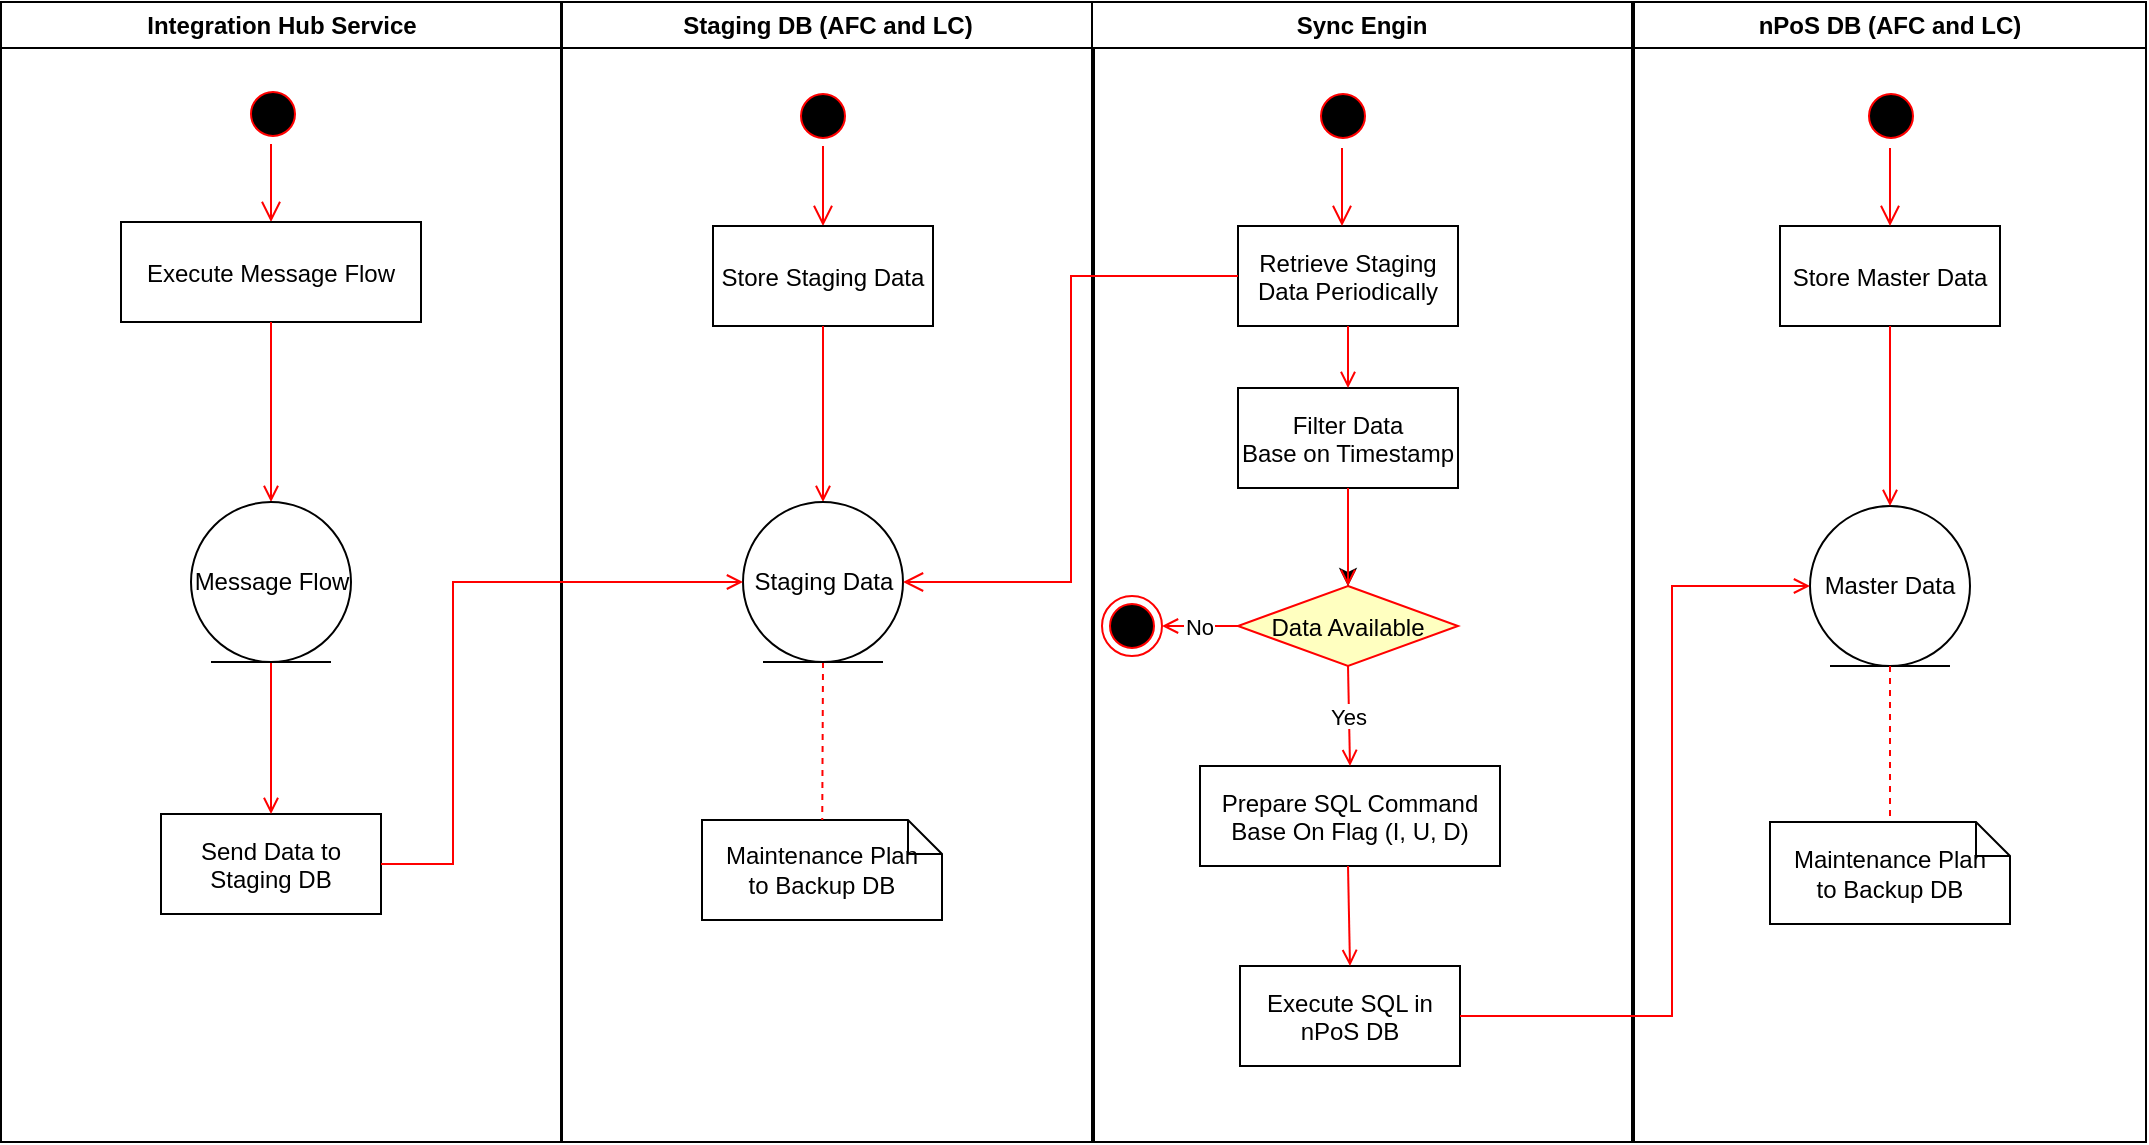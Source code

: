 <mxfile version="12.1.8" type="github" pages="1">
  <diagram name="Page-1" id="e7e014a7-5840-1c2e-5031-d8a46d1fe8dd">
    <mxGraphModel dx="1408" dy="780" grid="1" gridSize="10" guides="1" tooltips="1" connect="1" arrows="1" fold="1" page="1" pageScale="1" pageWidth="1390" pageHeight="980" background="#ffffff" math="0" shadow="0">
      <root>
        <mxCell id="0"/>
        <mxCell id="1" parent="0"/>
        <mxCell id="2" value="Integration Hub Service" style="swimlane;whiteSpace=wrap" parent="1" vertex="1">
          <mxGeometry x="164.5" y="128" width="280" height="570" as="geometry"/>
        </mxCell>
        <mxCell id="5" value="" style="ellipse;shape=startState;fillColor=#000000;strokeColor=#ff0000;" parent="2" vertex="1">
          <mxGeometry x="121" y="41" width="30" height="30" as="geometry"/>
        </mxCell>
        <mxCell id="6" value="" style="edgeStyle=elbowEdgeStyle;elbow=horizontal;verticalAlign=bottom;endArrow=open;endSize=8;strokeColor=#FF0000;endFill=1;rounded=0;entryX=0.5;entryY=0;entryDx=0;entryDy=0;" parent="2" source="5" target="7" edge="1">
          <mxGeometry x="122" y="40" as="geometry">
            <mxPoint x="137.5" y="110" as="targetPoint"/>
          </mxGeometry>
        </mxCell>
        <mxCell id="7" value="Execute Message Flow" style="" parent="2" vertex="1">
          <mxGeometry x="60" y="110" width="150" height="50" as="geometry"/>
        </mxCell>
        <mxCell id="9" value="" style="endArrow=open;strokeColor=#FF0000;endFill=1;rounded=0;entryX=0.5;entryY=0;entryDx=0;entryDy=0;" parent="2" source="7" target="AzenDcOQQB6zt5kxm3Mt-47" edge="1">
          <mxGeometry relative="1" as="geometry">
            <mxPoint x="130.5" y="220" as="targetPoint"/>
          </mxGeometry>
        </mxCell>
        <mxCell id="10" value="&#xa;Send Data to &#xa;Staging DB&#xa;" style="verticalAlign=middle;align=center;" parent="2" vertex="1">
          <mxGeometry x="80" y="406" width="110" height="50" as="geometry"/>
        </mxCell>
        <mxCell id="11" value="" style="endArrow=open;strokeColor=#FF0000;endFill=1;rounded=0;exitX=0.5;exitY=1;exitDx=0;exitDy=0;" parent="2" source="AzenDcOQQB6zt5kxm3Mt-47" target="10" edge="1">
          <mxGeometry relative="1" as="geometry">
            <mxPoint x="135" y="372" as="sourcePoint"/>
          </mxGeometry>
        </mxCell>
        <mxCell id="AzenDcOQQB6zt5kxm3Mt-47" value="Message Flow" style="ellipse;shape=umlEntity;whiteSpace=wrap;html=1;" vertex="1" parent="2">
          <mxGeometry x="95" y="250" width="80" height="80" as="geometry"/>
        </mxCell>
        <mxCell id="3" value="Staging DB (AFC and LC)" style="swimlane;whiteSpace=wrap" parent="1" vertex="1">
          <mxGeometry x="445" y="128" width="266" height="570" as="geometry"/>
        </mxCell>
        <mxCell id="13" value="" style="ellipse;shape=startState;fillColor=#000000;strokeColor=#ff0000;" parent="3" vertex="1">
          <mxGeometry x="115.5" y="42" width="30" height="30" as="geometry"/>
        </mxCell>
        <mxCell id="14" value="" style="edgeStyle=elbowEdgeStyle;elbow=horizontal;verticalAlign=bottom;endArrow=open;endSize=8;strokeColor=#FF0000;endFill=1;rounded=0" parent="3" source="13" target="15" edge="1">
          <mxGeometry x="95.5" y="22" as="geometry">
            <mxPoint x="110.5" y="92" as="targetPoint"/>
          </mxGeometry>
        </mxCell>
        <mxCell id="15" value="Store Staging Data" style="" parent="3" vertex="1">
          <mxGeometry x="75.5" y="112" width="110" height="50" as="geometry"/>
        </mxCell>
        <mxCell id="17" value="" style="endArrow=open;strokeColor=#FF0000;endFill=1;rounded=0;entryX=0.5;entryY=0;entryDx=0;entryDy=0;" parent="3" source="15" target="AzenDcOQQB6zt5kxm3Mt-53" edge="1">
          <mxGeometry relative="1" as="geometry">
            <mxPoint x="130.5" y="242" as="targetPoint"/>
          </mxGeometry>
        </mxCell>
        <mxCell id="31" value="Maintenance Plan &#xa;to Backup DB" style="shape=note;whiteSpace=wrap;size=17" parent="3" vertex="1">
          <mxGeometry x="70" y="409" width="120" height="50" as="geometry"/>
        </mxCell>
        <mxCell id="32" value="" style="endArrow=none;strokeColor=#FF0000;endFill=0;rounded=0;dashed=1;exitX=0.5;exitY=1;exitDx=0;exitDy=0;" parent="3" source="AzenDcOQQB6zt5kxm3Mt-53" target="31" edge="1">
          <mxGeometry relative="1" as="geometry">
            <mxPoint x="142.621" y="377" as="sourcePoint"/>
          </mxGeometry>
        </mxCell>
        <mxCell id="AzenDcOQQB6zt5kxm3Mt-53" value="Staging Data" style="ellipse;shape=umlEntity;whiteSpace=wrap;html=1;align=center;" vertex="1" parent="3">
          <mxGeometry x="90.5" y="250" width="80" height="80" as="geometry"/>
        </mxCell>
        <mxCell id="4" value="Sync Engin" style="swimlane;whiteSpace=wrap" parent="1" vertex="1">
          <mxGeometry x="710" y="128" width="270" height="570" as="geometry"/>
        </mxCell>
        <mxCell id="38" value="" style="ellipse;shape=endState;fillColor=#000000;strokeColor=#ff0000" parent="4" vertex="1">
          <mxGeometry x="5" y="297" width="30" height="30" as="geometry"/>
        </mxCell>
        <mxCell id="21" value="Data Available" style="rhombus;fillColor=#ffffc0;strokeColor=#ff0000;" parent="4" vertex="1">
          <mxGeometry x="73" y="292" width="110" height="40" as="geometry"/>
        </mxCell>
        <mxCell id="30" value="Retrieve Staging &#xa;Data Periodically" style="" parent="4" vertex="1">
          <mxGeometry x="73" y="112" width="110" height="50" as="geometry"/>
        </mxCell>
        <mxCell id="AzenDcOQQB6zt5kxm3Mt-84" value="" style="edgeStyle=orthogonalEdgeStyle;rounded=0;orthogonalLoop=1;jettySize=auto;html=1;" edge="1" parent="4" source="33" target="21">
          <mxGeometry relative="1" as="geometry"/>
        </mxCell>
        <mxCell id="33" value="Filter Data&#xa;Base on Timestamp" style="" parent="4" vertex="1">
          <mxGeometry x="73" y="193" width="110" height="50" as="geometry"/>
        </mxCell>
        <mxCell id="37" value="" style="edgeStyle=none;strokeColor=#FF0000;endArrow=open;endFill=1;rounded=0;exitX=0.5;exitY=1;exitDx=0;exitDy=0;" parent="4" target="33" edge="1" source="30">
          <mxGeometry width="100" height="100" relative="1" as="geometry">
            <mxPoint x="145.5" y="444.5" as="sourcePoint"/>
            <mxPoint x="265.5" y="444.5" as="targetPoint"/>
          </mxGeometry>
        </mxCell>
        <mxCell id="39" value="" style="endArrow=open;strokeColor=#FF0000;endFill=1;rounded=0;entryX=0.5;entryY=0;entryDx=0;entryDy=0;" parent="4" source="33" target="21" edge="1">
          <mxGeometry relative="1" as="geometry">
            <mxPoint x="320.5" y="515" as="targetPoint"/>
          </mxGeometry>
        </mxCell>
        <mxCell id="AzenDcOQQB6zt5kxm3Mt-60" value="" style="ellipse;shape=startState;fillColor=#000000;strokeColor=#ff0000;" vertex="1" parent="4">
          <mxGeometry x="110.5" y="42" width="30" height="30" as="geometry"/>
        </mxCell>
        <mxCell id="AzenDcOQQB6zt5kxm3Mt-61" value="" style="edgeStyle=elbowEdgeStyle;elbow=horizontal;verticalAlign=bottom;endArrow=open;endSize=8;strokeColor=#FF0000;endFill=1;rounded=0;" edge="1" parent="4">
          <mxGeometry x="-53.5" y="-86" as="geometry">
            <mxPoint x="125" y="112" as="targetPoint"/>
            <mxPoint x="125" y="73" as="sourcePoint"/>
          </mxGeometry>
        </mxCell>
        <mxCell id="AzenDcOQQB6zt5kxm3Mt-79" value="No" style="endArrow=open;strokeColor=#FF0000;endFill=1;rounded=0;entryX=1;entryY=0.5;entryDx=0;entryDy=0;exitX=0;exitY=0.5;exitDx=0;exitDy=0;" edge="1" parent="4" source="21" target="38">
          <mxGeometry relative="1" as="geometry">
            <mxPoint x="302" y="604" as="targetPoint"/>
            <mxPoint x="125.704" y="332" as="sourcePoint"/>
          </mxGeometry>
        </mxCell>
        <mxCell id="AzenDcOQQB6zt5kxm3Mt-82" value="Prepare SQL Command&#xa;Base On Flag (I, U, D)" style="" vertex="1" parent="4">
          <mxGeometry x="54" y="382" width="150" height="50" as="geometry"/>
        </mxCell>
        <mxCell id="AzenDcOQQB6zt5kxm3Mt-83" value="Execute SQL in&#xa;nPoS DB" style="" vertex="1" parent="4">
          <mxGeometry x="74" y="482" width="110" height="50" as="geometry"/>
        </mxCell>
        <mxCell id="AzenDcOQQB6zt5kxm3Mt-85" value="" style="edgeStyle=none;strokeColor=#FF0000;endArrow=open;endFill=1;rounded=0;exitX=0.5;exitY=1;exitDx=0;exitDy=0;entryX=0.5;entryY=0;entryDx=0;entryDy=0;" edge="1" parent="4" target="AzenDcOQQB6zt5kxm3Mt-83">
          <mxGeometry width="100" height="100" relative="1" as="geometry">
            <mxPoint x="128" y="432" as="sourcePoint"/>
            <mxPoint x="393" y="203" as="targetPoint"/>
            <Array as="points"/>
          </mxGeometry>
        </mxCell>
        <mxCell id="AzenDcOQQB6zt5kxm3Mt-81" value="Yes" style="endArrow=open;strokeColor=#FF0000;endFill=1;rounded=0;exitX=0.5;exitY=1;exitDx=0;exitDy=0;entryX=0.5;entryY=0;entryDx=0;entryDy=0;" edge="1" parent="4" source="21" target="AzenDcOQQB6zt5kxm3Mt-82">
          <mxGeometry relative="1" as="geometry">
            <mxPoint x="143" y="382" as="targetPoint"/>
            <mxPoint x="153" y="342" as="sourcePoint"/>
          </mxGeometry>
        </mxCell>
        <mxCell id="41" value="" style="edgeStyle=elbowEdgeStyle;elbow=horizontal;entryX=0;entryY=0.5;strokeColor=#FF0000;endArrow=open;endFill=1;rounded=0;exitX=1;exitY=0.5;exitDx=0;exitDy=0;entryDx=0;entryDy=0;" parent="1" source="10" target="AzenDcOQQB6zt5kxm3Mt-53" edge="1">
          <mxGeometry width="100" height="100" relative="1" as="geometry">
            <mxPoint x="680" y="623" as="sourcePoint"/>
            <mxPoint x="780" y="523" as="targetPoint"/>
            <Array as="points">
              <mxPoint x="390.5" y="470"/>
              <mxPoint x="815" y="543"/>
            </Array>
          </mxGeometry>
        </mxCell>
        <mxCell id="26" value="" style="edgeStyle=elbowEdgeStyle;elbow=horizontal;verticalAlign=bottom;endArrow=open;endSize=8;strokeColor=#FF0000;endFill=1;rounded=0;entryX=1;entryY=0.5;entryDx=0;entryDy=0;exitX=0;exitY=0.5;exitDx=0;exitDy=0;" parent="1" source="30" target="AzenDcOQQB6zt5kxm3Mt-53" edge="1">
          <mxGeometry x="750.5" y="233" as="geometry">
            <mxPoint x="750.5" y="278" as="targetPoint"/>
            <Array as="points"/>
          </mxGeometry>
        </mxCell>
        <mxCell id="AzenDcOQQB6zt5kxm3Mt-63" value="nPoS DB (AFC and LC)" style="swimlane;whiteSpace=wrap" vertex="1" parent="1">
          <mxGeometry x="981" y="128" width="256" height="570" as="geometry"/>
        </mxCell>
        <mxCell id="AzenDcOQQB6zt5kxm3Mt-68" value="Store Master Data" style="" vertex="1" parent="AzenDcOQQB6zt5kxm3Mt-63">
          <mxGeometry x="73" y="112" width="110" height="50" as="geometry"/>
        </mxCell>
        <mxCell id="AzenDcOQQB6zt5kxm3Mt-74" value="" style="ellipse;shape=startState;fillColor=#000000;strokeColor=#ff0000;" vertex="1" parent="AzenDcOQQB6zt5kxm3Mt-63">
          <mxGeometry x="113.5" y="42" width="30" height="30" as="geometry"/>
        </mxCell>
        <mxCell id="AzenDcOQQB6zt5kxm3Mt-75" value="" style="edgeStyle=elbowEdgeStyle;elbow=horizontal;verticalAlign=bottom;endArrow=open;endSize=8;strokeColor=#FF0000;endFill=1;rounded=0;" edge="1" parent="AzenDcOQQB6zt5kxm3Mt-63">
          <mxGeometry x="-50.5" y="-86" as="geometry">
            <mxPoint x="128" y="112" as="targetPoint"/>
            <mxPoint x="128" y="73" as="sourcePoint"/>
          </mxGeometry>
        </mxCell>
        <mxCell id="AzenDcOQQB6zt5kxm3Mt-86" value="Master Data" style="ellipse;shape=umlEntity;whiteSpace=wrap;html=1;align=center;" vertex="1" parent="AzenDcOQQB6zt5kxm3Mt-63">
          <mxGeometry x="88" y="252" width="80" height="80" as="geometry"/>
        </mxCell>
        <mxCell id="AzenDcOQQB6zt5kxm3Mt-89" value="Maintenance Plan &#xa;to Backup DB" style="shape=note;whiteSpace=wrap;size=17" vertex="1" parent="AzenDcOQQB6zt5kxm3Mt-63">
          <mxGeometry x="68" y="410" width="120" height="51" as="geometry"/>
        </mxCell>
        <mxCell id="AzenDcOQQB6zt5kxm3Mt-90" value="" style="endArrow=none;strokeColor=#FF0000;endFill=0;rounded=0;dashed=1;exitX=0.5;exitY=1;exitDx=0;exitDy=0;" edge="1" parent="AzenDcOQQB6zt5kxm3Mt-63" target="AzenDcOQQB6zt5kxm3Mt-89">
          <mxGeometry relative="1" as="geometry">
            <mxPoint x="128" y="332" as="sourcePoint"/>
          </mxGeometry>
        </mxCell>
        <mxCell id="AzenDcOQQB6zt5kxm3Mt-72" value="" style="edgeStyle=none;strokeColor=#FF0000;endArrow=open;endFill=1;rounded=0;exitX=0.5;exitY=1;exitDx=0;exitDy=0;" edge="1" parent="AzenDcOQQB6zt5kxm3Mt-63" source="AzenDcOQQB6zt5kxm3Mt-68" target="AzenDcOQQB6zt5kxm3Mt-86">
          <mxGeometry width="100" height="100" relative="1" as="geometry">
            <mxPoint x="145.5" y="444.5" as="sourcePoint"/>
            <mxPoint x="265.5" y="444.5" as="targetPoint"/>
          </mxGeometry>
        </mxCell>
        <mxCell id="AzenDcOQQB6zt5kxm3Mt-71" value="" style="edgeStyle=elbowEdgeStyle;elbow=horizontal;strokeColor=#FF0000;endArrow=open;endFill=1;rounded=0;entryX=0;entryY=0.5;exitX=1;exitY=0.5;exitDx=0;exitDy=0;entryDx=0;entryDy=0;" edge="1" parent="1" target="AzenDcOQQB6zt5kxm3Mt-86" source="AzenDcOQQB6zt5kxm3Mt-83">
          <mxGeometry width="100" height="100" relative="1" as="geometry">
            <mxPoint x="1563.5" y="717" as="sourcePoint"/>
            <mxPoint x="1260" y="290" as="targetPoint"/>
            <Array as="points">
              <mxPoint x="1000" y="510"/>
            </Array>
          </mxGeometry>
        </mxCell>
      </root>
    </mxGraphModel>
  </diagram>
</mxfile>
